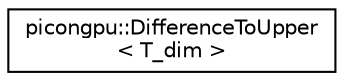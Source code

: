 digraph "Graphical Class Hierarchy"
{
 // LATEX_PDF_SIZE
  edge [fontname="Helvetica",fontsize="10",labelfontname="Helvetica",labelfontsize="10"];
  node [fontname="Helvetica",fontsize="10",shape=record];
  rankdir="LR";
  Node0 [label="picongpu::DifferenceToUpper\l\< T_dim \>",height=0.2,width=0.4,color="black", fillcolor="white", style="filled",URL="$structpicongpu_1_1_difference_to_upper.html",tooltip="calculate difference to upper value"];
}
